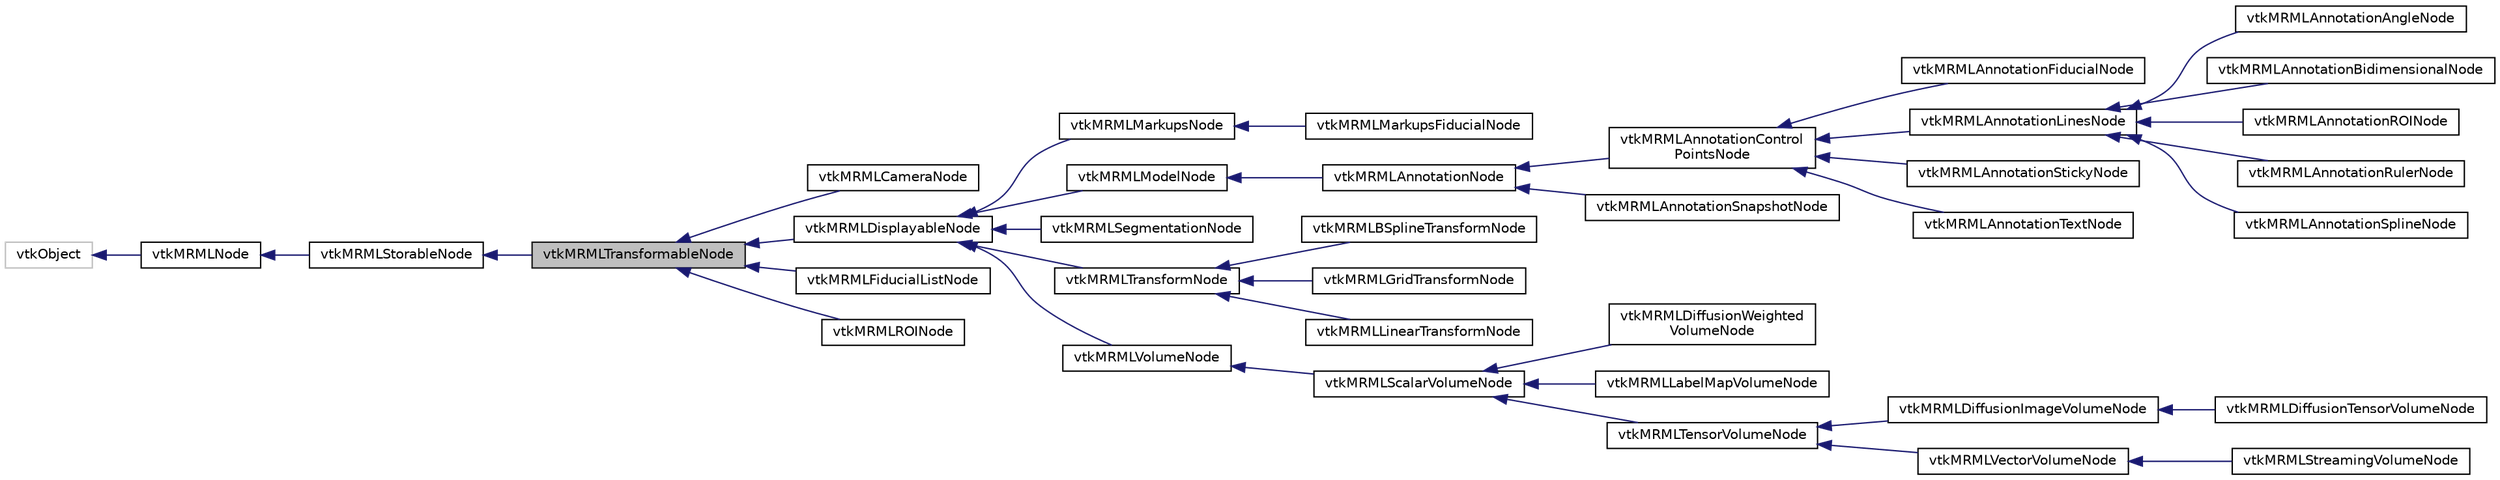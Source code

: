 digraph "vtkMRMLTransformableNode"
{
  bgcolor="transparent";
  edge [fontname="Helvetica",fontsize="10",labelfontname="Helvetica",labelfontsize="10"];
  node [fontname="Helvetica",fontsize="10",shape=record];
  rankdir="LR";
  Node0 [label="vtkMRMLTransformableNode",height=0.2,width=0.4,color="black", fillcolor="grey75", style="filled", fontcolor="black"];
  Node1 -> Node0 [dir="back",color="midnightblue",fontsize="10",style="solid",fontname="Helvetica"];
  Node1 [label="vtkMRMLStorableNode",height=0.2,width=0.4,color="black",URL="$classvtkMRMLStorableNode.html",tooltip="MRML node to represent a 3D surface model. "];
  Node2 -> Node1 [dir="back",color="midnightblue",fontsize="10",style="solid",fontname="Helvetica"];
  Node2 [label="vtkMRMLNode",height=0.2,width=0.4,color="black",URL="$classvtkMRMLNode.html",tooltip="Abstract Superclass for all specific types of MRML nodes. "];
  Node3 -> Node2 [dir="back",color="midnightblue",fontsize="10",style="solid",fontname="Helvetica"];
  Node3 [label="vtkObject",height=0.2,width=0.4,color="grey75"];
  Node0 -> Node4 [dir="back",color="midnightblue",fontsize="10",style="solid",fontname="Helvetica"];
  Node4 [label="vtkMRMLCameraNode",height=0.2,width=0.4,color="black",URL="$classvtkMRMLCameraNode.html",tooltip="MRML node to represent camera node. "];
  Node0 -> Node5 [dir="back",color="midnightblue",fontsize="10",style="solid",fontname="Helvetica"];
  Node5 [label="vtkMRMLDisplayableNode",height=0.2,width=0.4,color="black",URL="$classvtkMRMLDisplayableNode.html"];
  Node5 -> Node6 [dir="back",color="midnightblue",fontsize="10",style="solid",fontname="Helvetica"];
  Node6 [label="vtkMRMLMarkupsNode",height=0.2,width=0.4,color="black",URL="$classvtkMRMLMarkupsNode.html",tooltip="MRML node to represent a list of markups Markups nodes contains a list of markups that each contain a..."];
  Node6 -> Node7 [dir="back",color="midnightblue",fontsize="10",style="solid",fontname="Helvetica"];
  Node7 [label="vtkMRMLMarkupsFiducialNode",height=0.2,width=0.4,color="black",URL="$classvtkMRMLMarkupsFiducialNode.html",tooltip="MRML node to represent a fiducial markup Fiducial Markups nodes contain a list of fiducial points..."];
  Node5 -> Node8 [dir="back",color="midnightblue",fontsize="10",style="solid",fontname="Helvetica"];
  Node8 [label="vtkMRMLModelNode",height=0.2,width=0.4,color="black",URL="$classvtkMRMLModelNode.html",tooltip="MRML node to represent a 3D surface model. "];
  Node8 -> Node9 [dir="back",color="midnightblue",fontsize="10",style="solid",fontname="Helvetica"];
  Node9 [label="vtkMRMLAnnotationNode",height=0.2,width=0.4,color="black",URL="$classvtkMRMLAnnotationNode.html"];
  Node9 -> Node10 [dir="back",color="midnightblue",fontsize="10",style="solid",fontname="Helvetica"];
  Node10 [label="vtkMRMLAnnotationControl\lPointsNode",height=0.2,width=0.4,color="black",URL="$classvtkMRMLAnnotationControlPointsNode.html"];
  Node10 -> Node11 [dir="back",color="midnightblue",fontsize="10",style="solid",fontname="Helvetica"];
  Node11 [label="vtkMRMLAnnotationFiducialNode",height=0.2,width=0.4,color="black",URL="$classvtkMRMLAnnotationFiducialNode.html",tooltip="MRML node to represent a fiducial in the Annotations module - deprecated. "];
  Node10 -> Node12 [dir="back",color="midnightblue",fontsize="10",style="solid",fontname="Helvetica"];
  Node12 [label="vtkMRMLAnnotationLinesNode",height=0.2,width=0.4,color="black",URL="$classvtkMRMLAnnotationLinesNode.html"];
  Node12 -> Node13 [dir="back",color="midnightblue",fontsize="10",style="solid",fontname="Helvetica"];
  Node13 [label="vtkMRMLAnnotationAngleNode",height=0.2,width=0.4,color="black",URL="$classvtkMRMLAnnotationAngleNode.html"];
  Node12 -> Node14 [dir="back",color="midnightblue",fontsize="10",style="solid",fontname="Helvetica"];
  Node14 [label="vtkMRMLAnnotationBidimensionalNode",height=0.2,width=0.4,color="black",URL="$classvtkMRMLAnnotationBidimensionalNode.html"];
  Node12 -> Node15 [dir="back",color="midnightblue",fontsize="10",style="solid",fontname="Helvetica"];
  Node15 [label="vtkMRMLAnnotationROINode",height=0.2,width=0.4,color="black",URL="$classvtkMRMLAnnotationROINode.html"];
  Node12 -> Node16 [dir="back",color="midnightblue",fontsize="10",style="solid",fontname="Helvetica"];
  Node16 [label="vtkMRMLAnnotationRulerNode",height=0.2,width=0.4,color="black",URL="$classvtkMRMLAnnotationRulerNode.html"];
  Node12 -> Node17 [dir="back",color="midnightblue",fontsize="10",style="solid",fontname="Helvetica"];
  Node17 [label="vtkMRMLAnnotationSplineNode",height=0.2,width=0.4,color="black",URL="$classvtkMRMLAnnotationSplineNode.html"];
  Node10 -> Node18 [dir="back",color="midnightblue",fontsize="10",style="solid",fontname="Helvetica"];
  Node18 [label="vtkMRMLAnnotationStickyNode",height=0.2,width=0.4,color="black",URL="$classvtkMRMLAnnotationStickyNode.html"];
  Node10 -> Node19 [dir="back",color="midnightblue",fontsize="10",style="solid",fontname="Helvetica"];
  Node19 [label="vtkMRMLAnnotationTextNode",height=0.2,width=0.4,color="black",URL="$classvtkMRMLAnnotationTextNode.html"];
  Node9 -> Node20 [dir="back",color="midnightblue",fontsize="10",style="solid",fontname="Helvetica"];
  Node20 [label="vtkMRMLAnnotationSnapshotNode",height=0.2,width=0.4,color="black",URL="$classvtkMRMLAnnotationSnapshotNode.html"];
  Node5 -> Node21 [dir="back",color="midnightblue",fontsize="10",style="solid",fontname="Helvetica"];
  Node21 [label="vtkMRMLSegmentationNode",height=0.2,width=0.4,color="black",URL="$classvtkMRMLSegmentationNode.html",tooltip="MRML node containing segmentationsSegmentation node stores a set of segments (also known as contours ..."];
  Node5 -> Node22 [dir="back",color="midnightblue",fontsize="10",style="solid",fontname="Helvetica"];
  Node22 [label="vtkMRMLTransformNode",height=0.2,width=0.4,color="black",URL="$classvtkMRMLTransformNode.html",tooltip="MRML node for representing a transformation between this node space and a parent node space..."];
  Node22 -> Node23 [dir="back",color="midnightblue",fontsize="10",style="solid",fontname="Helvetica"];
  Node23 [label="vtkMRMLBSplineTransformNode",height=0.2,width=0.4,color="black",URL="$classvtkMRMLBSplineTransformNode.html",tooltip="MRML node for representing a nonlinear transformation to the parent node using a bspline transform..."];
  Node22 -> Node24 [dir="back",color="midnightblue",fontsize="10",style="solid",fontname="Helvetica"];
  Node24 [label="vtkMRMLGridTransformNode",height=0.2,width=0.4,color="black",URL="$classvtkMRMLGridTransformNode.html",tooltip="MRML node for representing a nonlinear transformation to the parent node using a grid transform..."];
  Node22 -> Node25 [dir="back",color="midnightblue",fontsize="10",style="solid",fontname="Helvetica"];
  Node25 [label="vtkMRMLLinearTransformNode",height=0.2,width=0.4,color="black",URL="$classvtkMRMLLinearTransformNode.html",tooltip="MRML node for representing a linear transformation. "];
  Node5 -> Node26 [dir="back",color="midnightblue",fontsize="10",style="solid",fontname="Helvetica"];
  Node26 [label="vtkMRMLVolumeNode",height=0.2,width=0.4,color="black",URL="$classvtkMRMLVolumeNode.html",tooltip="MRML node for representing a volume (image stack). "];
  Node26 -> Node27 [dir="back",color="midnightblue",fontsize="10",style="solid",fontname="Helvetica"];
  Node27 [label="vtkMRMLScalarVolumeNode",height=0.2,width=0.4,color="black",URL="$classvtkMRMLScalarVolumeNode.html",tooltip="MRML node for representing a volume (image stack). "];
  Node27 -> Node28 [dir="back",color="midnightblue",fontsize="10",style="solid",fontname="Helvetica"];
  Node28 [label="vtkMRMLDiffusionWeighted\lVolumeNode",height=0.2,width=0.4,color="black",URL="$classvtkMRMLDiffusionWeightedVolumeNode.html",tooltip="MRML node for representing diffusion weighted MRI volume. "];
  Node27 -> Node29 [dir="back",color="midnightblue",fontsize="10",style="solid",fontname="Helvetica"];
  Node29 [label="vtkMRMLLabelMapVolumeNode",height=0.2,width=0.4,color="black",URL="$classvtkMRMLLabelMapVolumeNode.html",tooltip="MRML node for representing a label map volume. "];
  Node27 -> Node30 [dir="back",color="midnightblue",fontsize="10",style="solid",fontname="Helvetica"];
  Node30 [label="vtkMRMLTensorVolumeNode",height=0.2,width=0.4,color="black",URL="$classvtkMRMLTensorVolumeNode.html",tooltip="MRML node for representing diffusion weighted MRI volume. "];
  Node30 -> Node31 [dir="back",color="midnightblue",fontsize="10",style="solid",fontname="Helvetica"];
  Node31 [label="vtkMRMLDiffusionImageVolumeNode",height=0.2,width=0.4,color="black",URL="$classvtkMRMLDiffusionImageVolumeNode.html",tooltip="MRML node for representing diffusion weighted MRI volume. "];
  Node31 -> Node32 [dir="back",color="midnightblue",fontsize="10",style="solid",fontname="Helvetica"];
  Node32 [label="vtkMRMLDiffusionTensorVolumeNode",height=0.2,width=0.4,color="black",URL="$classvtkMRMLDiffusionTensorVolumeNode.html",tooltip="MRML node for representing diffusion weighted MRI volume. "];
  Node30 -> Node33 [dir="back",color="midnightblue",fontsize="10",style="solid",fontname="Helvetica"];
  Node33 [label="vtkMRMLVectorVolumeNode",height=0.2,width=0.4,color="black",URL="$classvtkMRMLVectorVolumeNode.html",tooltip="MRML node for representing a vector volume (image stack). "];
  Node33 -> Node34 [dir="back",color="midnightblue",fontsize="10",style="solid",fontname="Helvetica"];
  Node34 [label="vtkMRMLStreamingVolumeNode",height=0.2,width=0.4,color="black",URL="$classvtkMRMLStreamingVolumeNode.html",tooltip="MRML node for representing a single compressed video frame that can be decoded to an image representa..."];
  Node0 -> Node35 [dir="back",color="midnightblue",fontsize="10",style="solid",fontname="Helvetica"];
  Node35 [label="vtkMRMLFiducialListNode",height=0.2,width=0.4,color="black",URL="$classvtkMRMLFiducialListNode.html",tooltip="MRML node to represent a list of points in 3D. "];
  Node0 -> Node36 [dir="back",color="midnightblue",fontsize="10",style="solid",fontname="Helvetica"];
  Node36 [label="vtkMRMLROINode",height=0.2,width=0.4,color="black",URL="$classvtkMRMLROINode.html",tooltip="MRML node to represent a 3D ROI. "];
}
